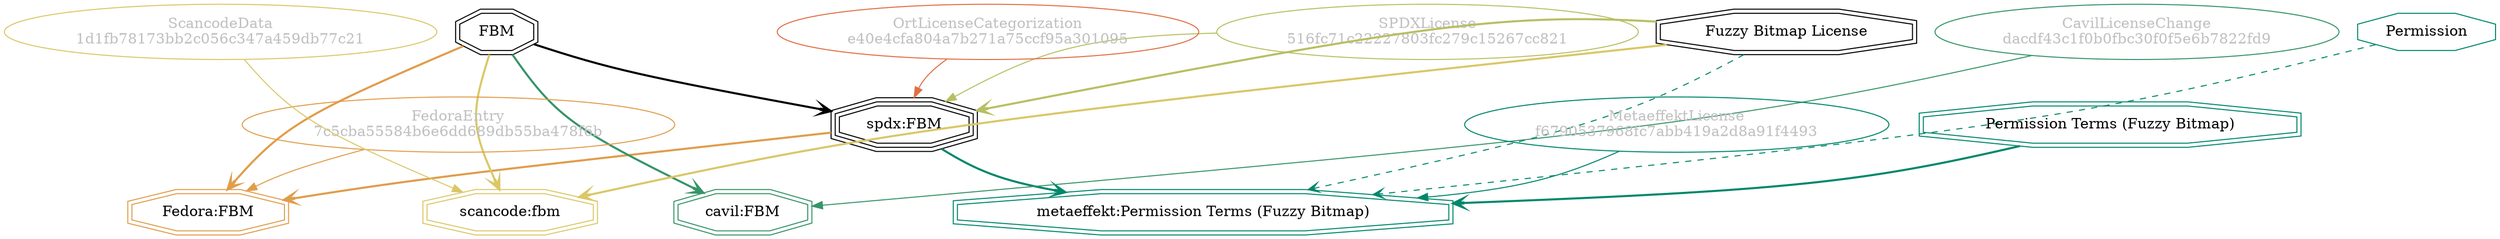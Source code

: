 strict digraph {
    node [shape=box];
    graph [splines=curved];
    1640 [label="SPDXLicense\n516fc71c22227803fc279c15267cc821"
         ,fontcolor=gray
         ,color="#b8bf62"
         ,fillcolor="beige;1"
         ,shape=ellipse];
    1641 [label="spdx:FBM"
         ,shape=tripleoctagon];
    1642 [label=FBM
         ,shape=doubleoctagon];
    1643 [label="Fuzzy Bitmap License"
         ,shape=doubleoctagon];
    6352 [label="FedoraEntry\n7c5cba55584b6e6dd689db55ba478f6b"
         ,fontcolor=gray
         ,color="#e09d4b"
         ,fillcolor="beige;1"
         ,shape=ellipse];
    6353 [label="Fedora:FBM"
         ,color="#e09d4b"
         ,shape=doubleoctagon];
    15403 [label="ScancodeData\n1d1fb78173bb2c056c347a459db77c21"
          ,fontcolor=gray
          ,color="#dac767"
          ,fillcolor="beige;1"
          ,shape=ellipse];
    15404 [label="scancode:fbm"
          ,color="#dac767"
          ,shape=doubleoctagon];
    28677 [label="OrtLicenseCategorization\ne40e4cfa804a7b271a75ccf95a301095"
          ,fontcolor=gray
          ,color="#e06f45"
          ,fillcolor="beige;1"
          ,shape=ellipse];
    36790 [label="CavilLicenseChange\ndacdf43c1f0b0fbc30f0f5e6b7822fd9"
          ,fontcolor=gray
          ,color="#379469"
          ,fillcolor="beige;1"
          ,shape=ellipse];
    36791 [label="cavil:FBM"
          ,color="#379469"
          ,shape=doubleoctagon];
    43464 [label=Permission
          ,color="#00876c"
          ,shape=octagon];
    47472 [label="MetaeffektLicense\nf6790537968fc7abb419a2d8a91f4493"
          ,fontcolor=gray
          ,color="#00876c"
          ,fillcolor="beige;1"
          ,shape=ellipse];
    47473 [label="metaeffekt:Permission Terms (Fuzzy Bitmap)"
          ,color="#00876c"
          ,shape=doubleoctagon];
    47474 [label="Permission Terms (Fuzzy Bitmap)"
          ,color="#00876c"
          ,shape=doubleoctagon];
    1640 -> 1641 [weight=0.5
                 ,color="#b8bf62"];
    1641 -> 6353 [style=bold
                 ,arrowhead=vee
                 ,weight=0.7
                 ,color="#e09d4b"];
    1641 -> 47473 [style=bold
                  ,arrowhead=vee
                  ,weight=0.7
                  ,color="#00876c"];
    1642 -> 1641 [style=bold
                 ,arrowhead=vee
                 ,weight=0.7];
    1642 -> 6353 [style=bold
                 ,arrowhead=vee
                 ,weight=0.7
                 ,color="#e09d4b"];
    1642 -> 15404 [style=bold
                  ,arrowhead=vee
                  ,weight=0.7
                  ,color="#dac767"];
    1642 -> 36791 [style=bold
                  ,arrowhead=vee
                  ,weight=0.7
                  ,color="#379469"];
    1642 -> 36791 [style=bold
                  ,arrowhead=vee
                  ,weight=0.7
                  ,color="#379469"];
    1643 -> 1641 [style=bold
                 ,arrowhead=vee
                 ,weight=0.7
                 ,color="#b8bf62"];
    1643 -> 15404 [style=bold
                  ,arrowhead=vee
                  ,weight=0.7
                  ,color="#dac767"];
    1643 -> 47473 [style=dashed
                  ,arrowhead=vee
                  ,weight=0.5
                  ,color="#00876c"];
    6352 -> 6353 [weight=0.5
                 ,color="#e09d4b"];
    15403 -> 15404 [weight=0.5
                   ,color="#dac767"];
    28677 -> 1641 [weight=0.5
                  ,color="#e06f45"];
    36790 -> 36791 [weight=0.5
                   ,color="#379469"];
    43464 -> 47473 [style=dashed
                   ,arrowhead=vee
                   ,weight=0.5
                   ,color="#00876c"];
    47472 -> 47473 [weight=0.5
                   ,color="#00876c"];
    47474 -> 47473 [style=bold
                   ,arrowhead=vee
                   ,weight=0.7
                   ,color="#00876c"];
}
